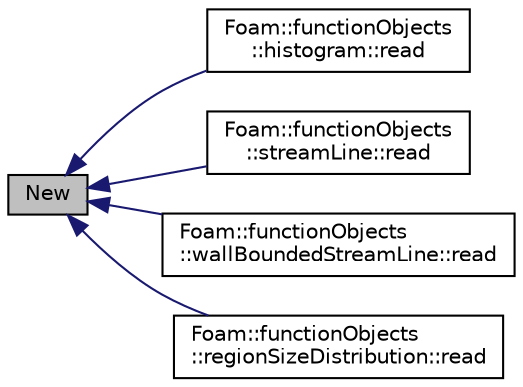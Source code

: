digraph "New"
{
  bgcolor="transparent";
  edge [fontname="Helvetica",fontsize="10",labelfontname="Helvetica",labelfontsize="10"];
  node [fontname="Helvetica",fontsize="10",shape=record];
  rankdir="LR";
  Node52 [label="New",height=0.2,width=0.4,color="black", fillcolor="grey75", style="filled", fontcolor="black"];
  Node52 -> Node53 [dir="back",color="midnightblue",fontsize="10",style="solid",fontname="Helvetica"];
  Node53 [label="Foam::functionObjects\l::histogram::read",height=0.2,width=0.4,color="black",URL="$a24201.html#afac0600fef97b05534a595ce00b272ed",tooltip="Read the histogram data. "];
  Node52 -> Node54 [dir="back",color="midnightblue",fontsize="10",style="solid",fontname="Helvetica"];
  Node54 [label="Foam::functionObjects\l::streamLine::read",height=0.2,width=0.4,color="black",URL="$a24273.html#afac0600fef97b05534a595ce00b272ed",tooltip="Read the field average data. "];
  Node52 -> Node55 [dir="back",color="midnightblue",fontsize="10",style="solid",fontname="Helvetica"];
  Node55 [label="Foam::functionObjects\l::wallBoundedStreamLine::read",height=0.2,width=0.4,color="black",URL="$a24317.html#afac0600fef97b05534a595ce00b272ed",tooltip="Read the field average data. "];
  Node52 -> Node56 [dir="back",color="midnightblue",fontsize="10",style="solid",fontname="Helvetica"];
  Node56 [label="Foam::functionObjects\l::regionSizeDistribution::read",height=0.2,width=0.4,color="black",URL="$a24265.html#afac0600fef97b05534a595ce00b272ed",tooltip="Read the regionSizeDistribution data. "];
}
